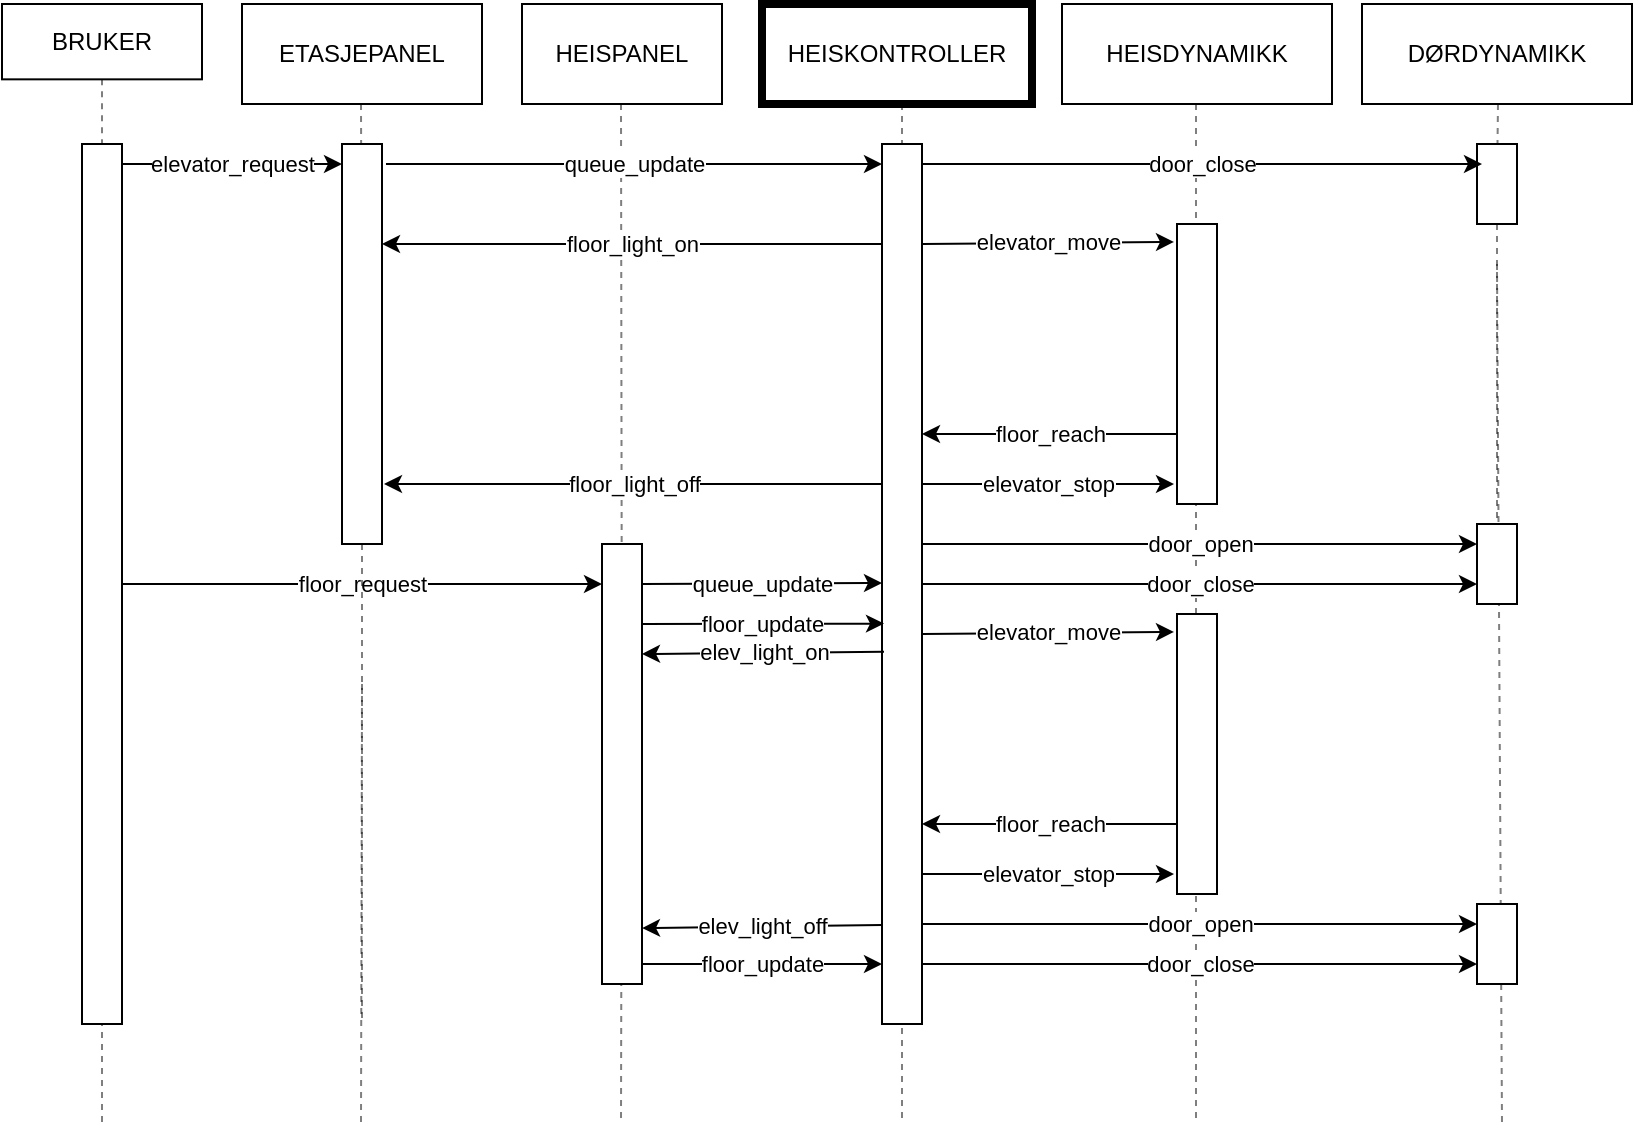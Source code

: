 <mxfile version="23.1.1" type="github" pages="2">
  <diagram id="RdKlt-OUdkusdnMJ_LHf" name="Sekvensdiagram">
    <mxGraphModel dx="1362" dy="766" grid="1" gridSize="10" guides="1" tooltips="1" connect="1" arrows="1" fold="1" page="1" pageScale="1" pageWidth="850" pageHeight="1100" math="0" shadow="0">
      <root>
        <mxCell id="0" />
        <mxCell id="1" parent="0" />
        <mxCell id="h6rUJBm5ATRCFSobhy7C-3" value="HEISPANEL" style="rounded=0;whiteSpace=wrap;html=1;" parent="1" vertex="1">
          <mxGeometry x="280" y="50" width="100" height="50" as="geometry" />
        </mxCell>
        <mxCell id="h6rUJBm5ATRCFSobhy7C-4" value="HEISKONTROLLER" style="rounded=0;whiteSpace=wrap;html=1;strokeWidth=4;" parent="1" vertex="1">
          <mxGeometry x="400" y="50" width="135" height="50" as="geometry" />
        </mxCell>
        <mxCell id="h6rUJBm5ATRCFSobhy7C-5" value="HEISDYNAMIKK" style="rounded=0;whiteSpace=wrap;html=1;" parent="1" vertex="1">
          <mxGeometry x="550" y="50" width="135" height="50" as="geometry" />
        </mxCell>
        <mxCell id="h6rUJBm5ATRCFSobhy7C-7" value="DØRDYNAMIKK" style="rounded=0;whiteSpace=wrap;html=1;" parent="1" vertex="1">
          <mxGeometry x="700" y="50" width="135" height="50" as="geometry" />
        </mxCell>
        <mxCell id="h6rUJBm5ATRCFSobhy7C-9" value="" style="endArrow=none;dashed=1;html=1;rounded=0;exitX=0.5;exitY=1;exitDx=0;exitDy=0;startArrow=none;opacity=50;" parent="1" edge="1">
          <mxGeometry width="50" height="50" relative="1" as="geometry">
            <mxPoint x="330" y="370" as="sourcePoint" />
            <mxPoint x="329.5" y="610" as="targetPoint" />
          </mxGeometry>
        </mxCell>
        <mxCell id="h6rUJBm5ATRCFSobhy7C-10" value="" style="endArrow=none;dashed=1;html=1;rounded=0;opacity=50;" parent="1" edge="1">
          <mxGeometry width="50" height="50" relative="1" as="geometry">
            <mxPoint x="470" y="100" as="sourcePoint" />
            <mxPoint x="470" y="610" as="targetPoint" />
          </mxGeometry>
        </mxCell>
        <mxCell id="h6rUJBm5ATRCFSobhy7C-11" value="" style="endArrow=none;dashed=1;html=1;rounded=0;opacity=50;" parent="1" edge="1">
          <mxGeometry width="50" height="50" relative="1" as="geometry">
            <mxPoint x="617" y="100" as="sourcePoint" />
            <mxPoint x="617" y="610" as="targetPoint" />
          </mxGeometry>
        </mxCell>
        <mxCell id="h6rUJBm5ATRCFSobhy7C-12" value="" style="endArrow=none;dashed=1;html=1;rounded=0;exitX=0.5;exitY=1;exitDx=0;exitDy=0;startArrow=none;opacity=50;" parent="1" edge="1">
          <mxGeometry width="50" height="50" relative="1" as="geometry">
            <mxPoint x="767.5" y="180" as="sourcePoint" />
            <mxPoint x="770" y="610" as="targetPoint" />
          </mxGeometry>
        </mxCell>
        <mxCell id="h6rUJBm5ATRCFSobhy7C-19" value="" style="endArrow=none;dashed=1;html=1;rounded=0;exitX=0.5;exitY=1;exitDx=0;exitDy=0;opacity=50;" parent="1" target="h6rUJBm5ATRCFSobhy7C-18" edge="1">
          <mxGeometry width="50" height="50" relative="1" as="geometry">
            <mxPoint x="329.5" y="100" as="sourcePoint" />
            <mxPoint x="329.5" y="780" as="targetPoint" />
          </mxGeometry>
        </mxCell>
        <mxCell id="h6rUJBm5ATRCFSobhy7C-18" value="" style="rounded=0;whiteSpace=wrap;html=1;" parent="1" vertex="1">
          <mxGeometry x="320" y="320" width="20" height="220" as="geometry" />
        </mxCell>
        <mxCell id="h6rUJBm5ATRCFSobhy7C-21" style="edgeStyle=orthogonalEdgeStyle;rounded=0;orthogonalLoop=1;jettySize=auto;html=1;exitX=0.5;exitY=1;exitDx=0;exitDy=0;" parent="1" source="h6rUJBm5ATRCFSobhy7C-18" target="h6rUJBm5ATRCFSobhy7C-18" edge="1">
          <mxGeometry relative="1" as="geometry" />
        </mxCell>
        <mxCell id="h6rUJBm5ATRCFSobhy7C-26" value="ETASJEPANEL" style="rounded=0;whiteSpace=wrap;html=1;" parent="1" vertex="1">
          <mxGeometry x="140" y="50" width="120" height="50" as="geometry" />
        </mxCell>
        <mxCell id="h6rUJBm5ATRCFSobhy7C-27" value="" style="endArrow=none;dashed=1;html=1;rounded=0;exitX=0.5;exitY=1;exitDx=0;exitDy=0;startArrow=none;opacity=50;" parent="1" edge="1">
          <mxGeometry width="50" height="50" relative="1" as="geometry">
            <mxPoint x="200" y="390" as="sourcePoint" />
            <mxPoint x="199.5" y="610" as="targetPoint" />
          </mxGeometry>
        </mxCell>
        <mxCell id="h6rUJBm5ATRCFSobhy7C-28" value="" style="endArrow=none;dashed=1;html=1;rounded=0;exitX=0.5;exitY=1;exitDx=0;exitDy=0;opacity=50;" parent="1" edge="1">
          <mxGeometry width="50" height="50" relative="1" as="geometry">
            <mxPoint x="199.5" y="100" as="sourcePoint" />
            <mxPoint x="199.569" y="120" as="targetPoint" />
          </mxGeometry>
        </mxCell>
        <mxCell id="h6rUJBm5ATRCFSobhy7C-30" style="edgeStyle=orthogonalEdgeStyle;rounded=0;orthogonalLoop=1;jettySize=auto;html=1;exitX=0.5;exitY=1;exitDx=0;exitDy=0;" parent="1" edge="1">
          <mxGeometry relative="1" as="geometry">
            <mxPoint x="200" y="370" as="sourcePoint" />
            <mxPoint x="200" y="370" as="targetPoint" />
          </mxGeometry>
        </mxCell>
        <mxCell id="h6rUJBm5ATRCFSobhy7C-33" value="floor_light_on" style="endArrow=classic;html=1;rounded=0;exitX=-0.15;exitY=0.2;exitDx=0;exitDy=0;exitPerimeter=0;entryX=1;entryY=0.25;entryDx=0;entryDy=0;" parent="1" edge="1" target="h6rUJBm5ATRCFSobhy7C-59">
          <mxGeometry width="50" height="50" relative="1" as="geometry">
            <mxPoint x="460" y="170" as="sourcePoint" />
            <mxPoint x="353" y="170" as="targetPoint" />
          </mxGeometry>
        </mxCell>
        <mxCell id="h6rUJBm5ATRCFSobhy7C-34" value="queue_update" style="edgeStyle=none;orthogonalLoop=1;jettySize=auto;html=1;rounded=0;exitX=1.1;exitY=0.04;exitDx=0;exitDy=0;exitPerimeter=0;" parent="1" edge="1">
          <mxGeometry width="100" relative="1" as="geometry">
            <mxPoint x="212" y="130" as="sourcePoint" />
            <mxPoint x="460" y="130" as="targetPoint" />
            <Array as="points" />
          </mxGeometry>
        </mxCell>
        <mxCell id="h6rUJBm5ATRCFSobhy7C-35" value="" style="rounded=0;whiteSpace=wrap;html=1;" parent="1" vertex="1">
          <mxGeometry x="460" y="120" width="20" height="440" as="geometry" />
        </mxCell>
        <mxCell id="h6rUJBm5ATRCFSobhy7C-39" value="" style="endArrow=none;dashed=1;html=1;rounded=0;opacity=50;" parent="1" target="h6rUJBm5ATRCFSobhy7C-38" edge="1">
          <mxGeometry width="50" height="50" relative="1" as="geometry">
            <mxPoint x="768" y="100" as="sourcePoint" />
            <mxPoint x="770" y="780" as="targetPoint" />
          </mxGeometry>
        </mxCell>
        <mxCell id="h6rUJBm5ATRCFSobhy7C-38" value="" style="rounded=0;whiteSpace=wrap;html=1;" parent="1" vertex="1">
          <mxGeometry x="757.5" y="120" width="20" height="40" as="geometry" />
        </mxCell>
        <mxCell id="h6rUJBm5ATRCFSobhy7C-44" value="&lt;div&gt;elevator_move&lt;/div&gt;" style="endArrow=classic;html=1;rounded=0;entryX=-0.075;entryY=0.064;entryDx=0;entryDy=0;entryPerimeter=0;" parent="1" target="h6rUJBm5ATRCFSobhy7C-53" edge="1">
          <mxGeometry relative="1" as="geometry">
            <mxPoint x="480" y="170" as="sourcePoint" />
            <mxPoint x="550" y="170" as="targetPoint" />
          </mxGeometry>
        </mxCell>
        <mxCell id="h6rUJBm5ATRCFSobhy7C-49" value="door_close" style="endArrow=classic;html=1;rounded=0;" parent="1" edge="1">
          <mxGeometry relative="1" as="geometry">
            <mxPoint x="480" y="130" as="sourcePoint" />
            <mxPoint x="760" y="130" as="targetPoint" />
          </mxGeometry>
        </mxCell>
        <mxCell id="h6rUJBm5ATRCFSobhy7C-50" value="elevator_stop" style="edgeStyle=none;orthogonalLoop=1;jettySize=auto;html=1;rounded=0;entryX=-0.075;entryY=0.929;entryDx=0;entryDy=0;entryPerimeter=0;" parent="1" target="h6rUJBm5ATRCFSobhy7C-53" edge="1">
          <mxGeometry width="100" relative="1" as="geometry">
            <mxPoint x="480" y="290" as="sourcePoint" />
            <mxPoint x="600" y="290" as="targetPoint" />
            <Array as="points" />
          </mxGeometry>
        </mxCell>
        <mxCell id="h6rUJBm5ATRCFSobhy7C-51" value="door_open" style="edgeStyle=none;orthogonalLoop=1;jettySize=auto;html=1;rounded=0;entryX=0;entryY=0.25;entryDx=0;entryDy=0;" parent="1" target="h6rUJBm5ATRCFSobhy7C-57" edge="1">
          <mxGeometry width="100" relative="1" as="geometry">
            <mxPoint x="480" y="320" as="sourcePoint" />
            <mxPoint x="750" y="320" as="targetPoint" />
            <Array as="points" />
          </mxGeometry>
        </mxCell>
        <mxCell id="h6rUJBm5ATRCFSobhy7C-52" value="door_close" style="edgeStyle=none;orthogonalLoop=1;jettySize=auto;html=1;rounded=0;entryX=0;entryY=0.75;entryDx=0;entryDy=0;" parent="1" target="h6rUJBm5ATRCFSobhy7C-57" edge="1">
          <mxGeometry width="100" relative="1" as="geometry">
            <mxPoint x="480" y="340" as="sourcePoint" />
            <mxPoint x="750" y="340" as="targetPoint" />
            <Array as="points" />
          </mxGeometry>
        </mxCell>
        <mxCell id="h6rUJBm5ATRCFSobhy7C-53" value="" style="rounded=0;whiteSpace=wrap;html=1;" parent="1" vertex="1">
          <mxGeometry x="607.5" y="160" width="20" height="140" as="geometry" />
        </mxCell>
        <mxCell id="h6rUJBm5ATRCFSobhy7C-54" value="floor_reach" style="endArrow=classic;html=1;rounded=0;exitX=0;exitY=0.75;exitDx=0;exitDy=0;" parent="1" source="h6rUJBm5ATRCFSobhy7C-53" edge="1">
          <mxGeometry width="50" height="50" relative="1" as="geometry">
            <mxPoint x="410" y="430" as="sourcePoint" />
            <mxPoint x="480" y="265" as="targetPoint" />
            <Array as="points">
              <mxPoint x="520" y="265" />
            </Array>
          </mxGeometry>
        </mxCell>
        <mxCell id="h6rUJBm5ATRCFSobhy7C-58" value="" style="endArrow=none;dashed=1;html=1;rounded=0;exitX=0.5;exitY=1;exitDx=0;exitDy=0;startArrow=none;opacity=50;" parent="1" source="h6rUJBm5ATRCFSobhy7C-38" target="h6rUJBm5ATRCFSobhy7C-57" edge="1">
          <mxGeometry width="50" height="50" relative="1" as="geometry">
            <mxPoint x="768" y="160" as="sourcePoint" />
            <mxPoint x="770" y="780" as="targetPoint" />
          </mxGeometry>
        </mxCell>
        <mxCell id="h6rUJBm5ATRCFSobhy7C-57" value="" style="rounded=0;whiteSpace=wrap;html=1;" parent="1" vertex="1">
          <mxGeometry x="757.5" y="310" width="20" height="40" as="geometry" />
        </mxCell>
        <mxCell id="h6rUJBm5ATRCFSobhy7C-59" value="" style="rounded=0;whiteSpace=wrap;html=1;" parent="1" vertex="1">
          <mxGeometry x="190" y="120" width="20" height="200" as="geometry" />
        </mxCell>
        <mxCell id="h6rUJBm5ATRCFSobhy7C-60" value="floor_request" style="edgeStyle=none;orthogonalLoop=1;jettySize=auto;html=1;rounded=0;exitX=1.1;exitY=0.04;exitDx=0;exitDy=0;exitPerimeter=0;" parent="1" edge="1">
          <mxGeometry width="100" relative="1" as="geometry">
            <mxPoint x="80" y="340" as="sourcePoint" />
            <mxPoint x="320" y="340" as="targetPoint" />
            <Array as="points" />
          </mxGeometry>
        </mxCell>
        <mxCell id="h6rUJBm5ATRCFSobhy7C-62" value="elev_light_on" style="edgeStyle=none;orthogonalLoop=1;jettySize=auto;html=1;rounded=0;exitX=0.05;exitY=0.577;exitDx=0;exitDy=0;exitPerimeter=0;" parent="1" edge="1" source="h6rUJBm5ATRCFSobhy7C-35">
          <mxGeometry width="100" relative="1" as="geometry">
            <mxPoint x="460" y="370.5" as="sourcePoint" />
            <mxPoint x="340" y="375" as="targetPoint" />
            <Array as="points" />
          </mxGeometry>
        </mxCell>
        <mxCell id="h6rUJBm5ATRCFSobhy7C-64" value="floor_light_off" style="endArrow=classic;html=1;rounded=0;exitX=-0.15;exitY=0.2;exitDx=0;exitDy=0;exitPerimeter=0;entryX=1.05;entryY=0.85;entryDx=0;entryDy=0;entryPerimeter=0;" parent="1" edge="1" target="h6rUJBm5ATRCFSobhy7C-59">
          <mxGeometry width="50" height="50" relative="1" as="geometry">
            <mxPoint x="460" y="290" as="sourcePoint" />
            <mxPoint x="353" y="290" as="targetPoint" />
          </mxGeometry>
        </mxCell>
        <mxCell id="h6rUJBm5ATRCFSobhy7C-65" value="&lt;div&gt;elev_light_off&lt;/div&gt;" style="edgeStyle=none;orthogonalLoop=1;jettySize=auto;html=1;rounded=0;entryX=1;entryY=0.873;entryDx=0;entryDy=0;entryPerimeter=0;" parent="1" edge="1" target="h6rUJBm5ATRCFSobhy7C-18">
          <mxGeometry width="100" relative="1" as="geometry">
            <mxPoint x="460" y="510.5" as="sourcePoint" />
            <mxPoint x="220" y="510" as="targetPoint" />
            <Array as="points" />
          </mxGeometry>
        </mxCell>
        <mxCell id="h6rUJBm5ATRCFSobhy7C-70" value="&lt;div&gt;elevator_move&lt;/div&gt;" style="endArrow=classic;html=1;rounded=0;entryX=-0.075;entryY=0.064;entryDx=0;entryDy=0;entryPerimeter=0;" parent="1" target="h6rUJBm5ATRCFSobhy7C-72" edge="1">
          <mxGeometry relative="1" as="geometry">
            <mxPoint x="480" y="365" as="sourcePoint" />
            <mxPoint x="550" y="365" as="targetPoint" />
          </mxGeometry>
        </mxCell>
        <mxCell id="h6rUJBm5ATRCFSobhy7C-71" value="elevator_stop" style="edgeStyle=none;orthogonalLoop=1;jettySize=auto;html=1;rounded=0;entryX=-0.075;entryY=0.929;entryDx=0;entryDy=0;entryPerimeter=0;" parent="1" target="h6rUJBm5ATRCFSobhy7C-72" edge="1">
          <mxGeometry width="100" relative="1" as="geometry">
            <mxPoint x="480" y="485" as="sourcePoint" />
            <mxPoint x="600" y="485" as="targetPoint" />
            <Array as="points" />
          </mxGeometry>
        </mxCell>
        <mxCell id="h6rUJBm5ATRCFSobhy7C-72" value="" style="rounded=0;whiteSpace=wrap;html=1;" parent="1" vertex="1">
          <mxGeometry x="607.5" y="355" width="20" height="140" as="geometry" />
        </mxCell>
        <mxCell id="h6rUJBm5ATRCFSobhy7C-73" value="floor_reach" style="endArrow=classic;html=1;rounded=0;exitX=0;exitY=0.75;exitDx=0;exitDy=0;" parent="1" source="h6rUJBm5ATRCFSobhy7C-72" edge="1">
          <mxGeometry width="50" height="50" relative="1" as="geometry">
            <mxPoint x="410" y="625" as="sourcePoint" />
            <mxPoint x="480" y="460" as="targetPoint" />
            <Array as="points">
              <mxPoint x="520" y="460" />
            </Array>
          </mxGeometry>
        </mxCell>
        <mxCell id="h6rUJBm5ATRCFSobhy7C-75" value="door_open" style="edgeStyle=none;orthogonalLoop=1;jettySize=auto;html=1;rounded=0;entryX=0;entryY=0.25;entryDx=0;entryDy=0;" parent="1" target="h6rUJBm5ATRCFSobhy7C-77" edge="1">
          <mxGeometry width="100" relative="1" as="geometry">
            <mxPoint x="480" y="510" as="sourcePoint" />
            <mxPoint x="750" y="510" as="targetPoint" />
            <Array as="points" />
          </mxGeometry>
        </mxCell>
        <mxCell id="h6rUJBm5ATRCFSobhy7C-76" value="door_close" style="edgeStyle=none;orthogonalLoop=1;jettySize=auto;html=1;rounded=0;entryX=0;entryY=0.75;entryDx=0;entryDy=0;" parent="1" target="h6rUJBm5ATRCFSobhy7C-77" edge="1">
          <mxGeometry width="100" relative="1" as="geometry">
            <mxPoint x="480" y="530" as="sourcePoint" />
            <mxPoint x="750" y="530" as="targetPoint" />
            <Array as="points" />
          </mxGeometry>
        </mxCell>
        <mxCell id="h6rUJBm5ATRCFSobhy7C-77" value="" style="rounded=0;whiteSpace=wrap;html=1;" parent="1" vertex="1">
          <mxGeometry x="757.5" y="500" width="20" height="40" as="geometry" />
        </mxCell>
        <mxCell id="h6rUJBm5ATRCFSobhy7C-78" value="floor_update" style="edgeStyle=none;orthogonalLoop=1;jettySize=auto;html=1;rounded=0;exitX=1;exitY=0.182;exitDx=0;exitDy=0;exitPerimeter=0;entryX=0.05;entryY=0.545;entryDx=0;entryDy=0;entryPerimeter=0;" parent="1" edge="1" target="h6rUJBm5ATRCFSobhy7C-35" source="h6rUJBm5ATRCFSobhy7C-18">
          <mxGeometry width="100" relative="1" as="geometry">
            <mxPoint x="340" y="340" as="sourcePoint" />
            <mxPoint x="460" y="340" as="targetPoint" />
            <Array as="points" />
          </mxGeometry>
        </mxCell>
        <mxCell id="h6rUJBm5ATRCFSobhy7C-1" value="BRUKER" style="rounded=0;whiteSpace=wrap;html=1;" parent="1" vertex="1">
          <mxGeometry x="20" y="50" width="100" height="37.671" as="geometry" />
        </mxCell>
        <mxCell id="h6rUJBm5ATRCFSobhy7C-8" value="" style="endArrow=none;dashed=1;html=1;rounded=0;exitX=0.5;exitY=1;exitDx=0;exitDy=0;startArrow=none;opacity=50;" parent="1" edge="1">
          <mxGeometry width="50" height="50" relative="1" as="geometry">
            <mxPoint x="70" y="390" as="sourcePoint" />
            <mxPoint x="70" y="610" as="targetPoint" />
          </mxGeometry>
        </mxCell>
        <mxCell id="h6rUJBm5ATRCFSobhy7C-14" value="" style="endArrow=none;dashed=1;html=1;rounded=0;exitX=0.5;exitY=1;exitDx=0;exitDy=0;opacity=50;" parent="1" source="h6rUJBm5ATRCFSobhy7C-1" target="h6rUJBm5ATRCFSobhy7C-13" edge="1">
          <mxGeometry width="50" height="50" relative="1" as="geometry">
            <mxPoint x="70" y="87.671" as="sourcePoint" />
            <mxPoint x="70" y="600" as="targetPoint" />
          </mxGeometry>
        </mxCell>
        <mxCell id="h6rUJBm5ATRCFSobhy7C-13" value="" style="rounded=0;whiteSpace=wrap;html=1;" parent="1" vertex="1">
          <mxGeometry x="60" y="120" width="20" height="440" as="geometry" />
        </mxCell>
        <mxCell id="h6rUJBm5ATRCFSobhy7C-31" value="elevator_request" style="edgeStyle=none;orthogonalLoop=1;jettySize=auto;html=1;rounded=0;" parent="1" edge="1">
          <mxGeometry width="100" relative="1" as="geometry">
            <mxPoint x="80" y="130.004" as="sourcePoint" />
            <mxPoint x="190" y="130.004" as="targetPoint" />
            <Array as="points" />
          </mxGeometry>
        </mxCell>
        <mxCell id="DgT3QlysMbPprc1NdVqg-2" style="edgeStyle=orthogonalEdgeStyle;rounded=0;orthogonalLoop=1;jettySize=auto;html=1;exitX=0.5;exitY=1;exitDx=0;exitDy=0;" edge="1" parent="1" source="h6rUJBm5ATRCFSobhy7C-13" target="h6rUJBm5ATRCFSobhy7C-13">
          <mxGeometry relative="1" as="geometry" />
        </mxCell>
        <mxCell id="DgT3QlysMbPprc1NdVqg-4" value="queue_update" style="edgeStyle=none;orthogonalLoop=1;jettySize=auto;html=1;rounded=0;" edge="1" parent="1">
          <mxGeometry width="100" relative="1" as="geometry">
            <mxPoint x="340" y="340" as="sourcePoint" />
            <mxPoint x="460" y="339.5" as="targetPoint" />
            <Array as="points" />
          </mxGeometry>
        </mxCell>
        <mxCell id="DgT3QlysMbPprc1NdVqg-6" value="" style="endArrow=none;dashed=1;html=1;rounded=0;exitX=0.5;exitY=1;exitDx=0;exitDy=0;startArrow=none;opacity=50;" edge="1" parent="1" source="h6rUJBm5ATRCFSobhy7C-59">
          <mxGeometry width="50" height="50" relative="1" as="geometry">
            <mxPoint x="200" y="320" as="sourcePoint" />
            <mxPoint x="200" y="560" as="targetPoint" />
          </mxGeometry>
        </mxCell>
        <mxCell id="DgT3QlysMbPprc1NdVqg-8" value="floor_update" style="edgeStyle=none;orthogonalLoop=1;jettySize=auto;html=1;rounded=0;exitX=1.1;exitY=0.04;exitDx=0;exitDy=0;exitPerimeter=0;" edge="1" parent="1">
          <mxGeometry width="100" relative="1" as="geometry">
            <mxPoint x="340" y="530" as="sourcePoint" />
            <mxPoint x="460" y="530" as="targetPoint" />
            <Array as="points" />
          </mxGeometry>
        </mxCell>
      </root>
    </mxGraphModel>
  </diagram>
  <diagram id="Q5Wxx10o3nDraJJ5WT4P" name="Klassediagram">
    <mxGraphModel dx="1362" dy="766" grid="1" gridSize="10" guides="1" tooltips="1" connect="1" arrows="1" fold="1" page="1" pageScale="1" pageWidth="850" pageHeight="1100" math="0" shadow="0">
      <root>
        <mxCell id="0" />
        <mxCell id="1" parent="0" />
        <mxCell id="TbiB_fDBfIH7Ke6Y8VpF-1" value="&lt;div&gt;&lt;b&gt;&lt;br&gt;&lt;/b&gt;&lt;/div&gt;&lt;div&gt;&lt;b&gt;Heiskontroller&lt;/b&gt;&lt;/div&gt;" style="swimlane;fontStyle=0;align=center;verticalAlign=top;childLayout=stackLayout;horizontal=1;startSize=55;horizontalStack=0;resizeParent=1;resizeParentMax=0;resizeLast=0;collapsible=0;marginBottom=0;html=1;whiteSpace=wrap;" vertex="1" parent="1">
          <mxGeometry x="160" y="100" width="140" height="143" as="geometry" />
        </mxCell>
        <mxCell id="TbiB_fDBfIH7Ke6Y8VpF-2" value="attributes" style="text;html=1;strokeColor=none;fillColor=none;align=center;verticalAlign=middle;spacingLeft=4;spacingRight=4;overflow=hidden;rotatable=0;points=[[0,0.5],[1,0.5]];portConstraint=eastwest;whiteSpace=wrap;" vertex="1" parent="TbiB_fDBfIH7Ke6Y8VpF-1">
          <mxGeometry y="55" width="140" height="20" as="geometry" />
        </mxCell>
        <mxCell id="TbiB_fDBfIH7Ke6Y8VpF-3" value="attribute1" style="text;html=1;strokeColor=none;fillColor=none;align=left;verticalAlign=middle;spacingLeft=4;spacingRight=4;overflow=hidden;rotatable=0;points=[[0,0.5],[1,0.5]];portConstraint=eastwest;whiteSpace=wrap;" vertex="1" parent="TbiB_fDBfIH7Ke6Y8VpF-1">
          <mxGeometry y="75" width="140" height="20" as="geometry" />
        </mxCell>
        <mxCell id="TbiB_fDBfIH7Ke6Y8VpF-6" value="" style="line;strokeWidth=1;fillColor=none;align=left;verticalAlign=middle;spacingTop=-1;spacingLeft=3;spacingRight=3;rotatable=0;labelPosition=right;points=[];portConstraint=eastwest;" vertex="1" parent="TbiB_fDBfIH7Ke6Y8VpF-1">
          <mxGeometry y="95" width="140" height="8" as="geometry" />
        </mxCell>
        <mxCell id="TbiB_fDBfIH7Ke6Y8VpF-7" value="funksjoner" style="text;html=1;strokeColor=none;fillColor=none;align=center;verticalAlign=middle;spacingLeft=4;spacingRight=4;overflow=hidden;rotatable=0;points=[[0,0.5],[1,0.5]];portConstraint=eastwest;whiteSpace=wrap;" vertex="1" parent="TbiB_fDBfIH7Ke6Y8VpF-1">
          <mxGeometry y="103" width="140" height="20" as="geometry" />
        </mxCell>
        <mxCell id="TbiB_fDBfIH7Ke6Y8VpF-8" value="&lt;div&gt;void door_close()&lt;/div&gt;&lt;div&gt;&lt;br&gt;&lt;/div&gt;" style="text;html=1;strokeColor=none;fillColor=none;align=left;verticalAlign=middle;spacingLeft=4;spacingRight=4;overflow=hidden;rotatable=0;points=[[0,0.5],[1,0.5]];portConstraint=eastwest;whiteSpace=wrap;" vertex="1" parent="TbiB_fDBfIH7Ke6Y8VpF-1">
          <mxGeometry y="123" width="140" height="20" as="geometry" />
        </mxCell>
        <mxCell id="vYsI3eO_H-T6MCM5xVuX-1" value="&lt;div&gt;&lt;b&gt;&lt;br&gt;&lt;/b&gt;&lt;/div&gt;&lt;div&gt;&lt;b&gt;Heispanel&lt;/b&gt;&lt;/div&gt;" style="swimlane;fontStyle=0;align=center;verticalAlign=top;childLayout=stackLayout;horizontal=1;startSize=55;horizontalStack=0;resizeParent=1;resizeParentMax=0;resizeLast=0;collapsible=0;marginBottom=0;html=1;whiteSpace=wrap;" vertex="1" parent="1">
          <mxGeometry x="400" y="60" width="140" height="300" as="geometry" />
        </mxCell>
        <mxCell id="vYsI3eO_H-T6MCM5xVuX-2" value="attributes" style="text;html=1;strokeColor=none;fillColor=none;align=center;verticalAlign=middle;spacingLeft=4;spacingRight=4;overflow=hidden;rotatable=0;points=[[0,0.5],[1,0.5]];portConstraint=eastwest;whiteSpace=wrap;" vertex="1" parent="vYsI3eO_H-T6MCM5xVuX-1">
          <mxGeometry y="55" width="140" height="20" as="geometry" />
        </mxCell>
        <mxCell id="vYsI3eO_H-T6MCM5xVuX-3" value="&lt;div&gt;elev_light_1: bool&lt;br&gt;&lt;/div&gt;&lt;div&gt;elev_light_2: bool&lt;br&gt;&lt;/div&gt;&lt;div&gt;elev_light_3: bool&lt;br&gt;&lt;/div&gt;&lt;div&gt;elev_light_4: bool&lt;/div&gt;&lt;div&gt;elev_btn_1: bool&lt;br&gt;&lt;/div&gt;&lt;div&gt;elev_btn_2: bool&lt;br&gt;&lt;/div&gt;&lt;div&gt;elev_btn_3: bool&lt;br&gt;&lt;/div&gt;&lt;div&gt;elev_btn_4: bool&lt;br&gt;&lt;/div&gt;" style="text;html=1;strokeColor=none;fillColor=none;align=left;verticalAlign=middle;spacingLeft=4;spacingRight=4;overflow=hidden;rotatable=0;points=[[0,0.5],[1,0.5]];portConstraint=eastwest;whiteSpace=wrap;" vertex="1" parent="vYsI3eO_H-T6MCM5xVuX-1">
          <mxGeometry y="75" width="140" height="145" as="geometry" />
        </mxCell>
        <mxCell id="vYsI3eO_H-T6MCM5xVuX-4" value="" style="line;strokeWidth=1;fillColor=none;align=left;verticalAlign=middle;spacingTop=-1;spacingLeft=3;spacingRight=3;rotatable=0;labelPosition=right;points=[];portConstraint=eastwest;" vertex="1" parent="vYsI3eO_H-T6MCM5xVuX-1">
          <mxGeometry y="220" width="140" height="8" as="geometry" />
        </mxCell>
        <mxCell id="vYsI3eO_H-T6MCM5xVuX-5" value="funksjoner" style="text;html=1;strokeColor=none;fillColor=none;align=center;verticalAlign=middle;spacingLeft=4;spacingRight=4;overflow=hidden;rotatable=0;points=[[0,0.5],[1,0.5]];portConstraint=eastwest;whiteSpace=wrap;" vertex="1" parent="vYsI3eO_H-T6MCM5xVuX-1">
          <mxGeometry y="228" width="140" height="20" as="geometry" />
        </mxCell>
        <mxCell id="vYsI3eO_H-T6MCM5xVuX-6" value="&lt;div&gt;void door_close()&lt;/div&gt;&lt;div&gt;&lt;br&gt;&lt;/div&gt;" style="text;html=1;strokeColor=none;fillColor=none;align=left;verticalAlign=middle;spacingLeft=4;spacingRight=4;overflow=hidden;rotatable=0;points=[[0,0.5],[1,0.5]];portConstraint=eastwest;whiteSpace=wrap;" vertex="1" parent="vYsI3eO_H-T6MCM5xVuX-1">
          <mxGeometry y="248" width="140" height="52" as="geometry" />
        </mxCell>
        <mxCell id="vYsI3eO_H-T6MCM5xVuX-7" value="&lt;div&gt;&lt;b&gt;&lt;br&gt;&lt;/b&gt;&lt;/div&gt;&lt;b&gt;Bruker&lt;/b&gt;" style="swimlane;fontStyle=0;align=center;verticalAlign=top;childLayout=stackLayout;horizontal=1;startSize=55;horizontalStack=0;resizeParent=1;resizeParentMax=0;resizeLast=0;collapsible=0;marginBottom=0;html=1;whiteSpace=wrap;" vertex="1" parent="1">
          <mxGeometry x="170" y="290" width="140" height="143" as="geometry" />
        </mxCell>
        <mxCell id="vYsI3eO_H-T6MCM5xVuX-8" value="attributes" style="text;html=1;strokeColor=none;fillColor=none;align=center;verticalAlign=middle;spacingLeft=4;spacingRight=4;overflow=hidden;rotatable=0;points=[[0,0.5],[1,0.5]];portConstraint=eastwest;whiteSpace=wrap;" vertex="1" parent="vYsI3eO_H-T6MCM5xVuX-7">
          <mxGeometry y="55" width="140" height="20" as="geometry" />
        </mxCell>
        <mxCell id="vYsI3eO_H-T6MCM5xVuX-9" value="attribute1" style="text;html=1;strokeColor=none;fillColor=none;align=left;verticalAlign=middle;spacingLeft=4;spacingRight=4;overflow=hidden;rotatable=0;points=[[0,0.5],[1,0.5]];portConstraint=eastwest;whiteSpace=wrap;" vertex="1" parent="vYsI3eO_H-T6MCM5xVuX-7">
          <mxGeometry y="75" width="140" height="20" as="geometry" />
        </mxCell>
        <mxCell id="vYsI3eO_H-T6MCM5xVuX-10" value="" style="line;strokeWidth=1;fillColor=none;align=left;verticalAlign=middle;spacingTop=-1;spacingLeft=3;spacingRight=3;rotatable=0;labelPosition=right;points=[];portConstraint=eastwest;" vertex="1" parent="vYsI3eO_H-T6MCM5xVuX-7">
          <mxGeometry y="95" width="140" height="8" as="geometry" />
        </mxCell>
        <mxCell id="vYsI3eO_H-T6MCM5xVuX-11" value="funksjoner" style="text;html=1;strokeColor=none;fillColor=none;align=center;verticalAlign=middle;spacingLeft=4;spacingRight=4;overflow=hidden;rotatable=0;points=[[0,0.5],[1,0.5]];portConstraint=eastwest;whiteSpace=wrap;" vertex="1" parent="vYsI3eO_H-T6MCM5xVuX-7">
          <mxGeometry y="103" width="140" height="20" as="geometry" />
        </mxCell>
        <mxCell id="vYsI3eO_H-T6MCM5xVuX-12" value="&lt;div&gt;void door_close()&lt;/div&gt;&lt;div&gt;&lt;br&gt;&lt;/div&gt;" style="text;html=1;strokeColor=none;fillColor=none;align=left;verticalAlign=middle;spacingLeft=4;spacingRight=4;overflow=hidden;rotatable=0;points=[[0,0.5],[1,0.5]];portConstraint=eastwest;whiteSpace=wrap;" vertex="1" parent="vYsI3eO_H-T6MCM5xVuX-7">
          <mxGeometry y="123" width="140" height="20" as="geometry" />
        </mxCell>
        <mxCell id="vYsI3eO_H-T6MCM5xVuX-13" value="&lt;div&gt;&lt;b&gt;&lt;br&gt;&lt;/b&gt;&lt;/div&gt;&lt;b&gt;Etasjepanel&lt;/b&gt;" style="swimlane;fontStyle=0;align=center;verticalAlign=top;childLayout=stackLayout;horizontal=1;startSize=55;horizontalStack=0;resizeParent=1;resizeParentMax=0;resizeLast=0;collapsible=0;marginBottom=0;html=1;whiteSpace=wrap;" vertex="1" parent="1">
          <mxGeometry x="425" y="400" width="140" height="143" as="geometry" />
        </mxCell>
        <mxCell id="vYsI3eO_H-T6MCM5xVuX-14" value="attributes" style="text;html=1;strokeColor=none;fillColor=none;align=center;verticalAlign=middle;spacingLeft=4;spacingRight=4;overflow=hidden;rotatable=0;points=[[0,0.5],[1,0.5]];portConstraint=eastwest;whiteSpace=wrap;" vertex="1" parent="vYsI3eO_H-T6MCM5xVuX-13">
          <mxGeometry y="55" width="140" height="20" as="geometry" />
        </mxCell>
        <mxCell id="vYsI3eO_H-T6MCM5xVuX-15" value="attribute1" style="text;html=1;strokeColor=none;fillColor=none;align=left;verticalAlign=middle;spacingLeft=4;spacingRight=4;overflow=hidden;rotatable=0;points=[[0,0.5],[1,0.5]];portConstraint=eastwest;whiteSpace=wrap;" vertex="1" parent="vYsI3eO_H-T6MCM5xVuX-13">
          <mxGeometry y="75" width="140" height="20" as="geometry" />
        </mxCell>
        <mxCell id="vYsI3eO_H-T6MCM5xVuX-16" value="" style="line;strokeWidth=1;fillColor=none;align=left;verticalAlign=middle;spacingTop=-1;spacingLeft=3;spacingRight=3;rotatable=0;labelPosition=right;points=[];portConstraint=eastwest;" vertex="1" parent="vYsI3eO_H-T6MCM5xVuX-13">
          <mxGeometry y="95" width="140" height="8" as="geometry" />
        </mxCell>
        <mxCell id="vYsI3eO_H-T6MCM5xVuX-17" value="funksjoner" style="text;html=1;strokeColor=none;fillColor=none;align=center;verticalAlign=middle;spacingLeft=4;spacingRight=4;overflow=hidden;rotatable=0;points=[[0,0.5],[1,0.5]];portConstraint=eastwest;whiteSpace=wrap;" vertex="1" parent="vYsI3eO_H-T6MCM5xVuX-13">
          <mxGeometry y="103" width="140" height="20" as="geometry" />
        </mxCell>
        <mxCell id="vYsI3eO_H-T6MCM5xVuX-18" value="&lt;div&gt;void door_close()&lt;/div&gt;&lt;div&gt;&lt;br&gt;&lt;/div&gt;" style="text;html=1;strokeColor=none;fillColor=none;align=left;verticalAlign=middle;spacingLeft=4;spacingRight=4;overflow=hidden;rotatable=0;points=[[0,0.5],[1,0.5]];portConstraint=eastwest;whiteSpace=wrap;" vertex="1" parent="vYsI3eO_H-T6MCM5xVuX-13">
          <mxGeometry y="123" width="140" height="20" as="geometry" />
        </mxCell>
        <mxCell id="vYsI3eO_H-T6MCM5xVuX-19" value="&lt;div&gt;&lt;b&gt;&lt;br&gt;&lt;/b&gt;&lt;/div&gt;&lt;div&gt;&lt;b&gt;Heisdynamikk&lt;br&gt;&lt;/b&gt;&lt;/div&gt;" style="swimlane;fontStyle=0;align=center;verticalAlign=top;childLayout=stackLayout;horizontal=1;startSize=55;horizontalStack=0;resizeParent=1;resizeParentMax=0;resizeLast=0;collapsible=0;marginBottom=0;html=1;whiteSpace=wrap;" vertex="1" parent="1">
          <mxGeometry x="190" y="490" width="140" height="143" as="geometry" />
        </mxCell>
        <mxCell id="vYsI3eO_H-T6MCM5xVuX-20" value="attributes" style="text;html=1;strokeColor=none;fillColor=none;align=center;verticalAlign=middle;spacingLeft=4;spacingRight=4;overflow=hidden;rotatable=0;points=[[0,0.5],[1,0.5]];portConstraint=eastwest;whiteSpace=wrap;" vertex="1" parent="vYsI3eO_H-T6MCM5xVuX-19">
          <mxGeometry y="55" width="140" height="20" as="geometry" />
        </mxCell>
        <mxCell id="vYsI3eO_H-T6MCM5xVuX-21" value="attribute1" style="text;html=1;strokeColor=none;fillColor=none;align=left;verticalAlign=middle;spacingLeft=4;spacingRight=4;overflow=hidden;rotatable=0;points=[[0,0.5],[1,0.5]];portConstraint=eastwest;whiteSpace=wrap;" vertex="1" parent="vYsI3eO_H-T6MCM5xVuX-19">
          <mxGeometry y="75" width="140" height="20" as="geometry" />
        </mxCell>
        <mxCell id="vYsI3eO_H-T6MCM5xVuX-22" value="" style="line;strokeWidth=1;fillColor=none;align=left;verticalAlign=middle;spacingTop=-1;spacingLeft=3;spacingRight=3;rotatable=0;labelPosition=right;points=[];portConstraint=eastwest;" vertex="1" parent="vYsI3eO_H-T6MCM5xVuX-19">
          <mxGeometry y="95" width="140" height="8" as="geometry" />
        </mxCell>
        <mxCell id="vYsI3eO_H-T6MCM5xVuX-23" value="funksjoner" style="text;html=1;strokeColor=none;fillColor=none;align=center;verticalAlign=middle;spacingLeft=4;spacingRight=4;overflow=hidden;rotatable=0;points=[[0,0.5],[1,0.5]];portConstraint=eastwest;whiteSpace=wrap;" vertex="1" parent="vYsI3eO_H-T6MCM5xVuX-19">
          <mxGeometry y="103" width="140" height="20" as="geometry" />
        </mxCell>
        <mxCell id="vYsI3eO_H-T6MCM5xVuX-24" value="&lt;div&gt;void door_close()&lt;/div&gt;&lt;div&gt;&lt;br&gt;&lt;/div&gt;" style="text;html=1;strokeColor=none;fillColor=none;align=left;verticalAlign=middle;spacingLeft=4;spacingRight=4;overflow=hidden;rotatable=0;points=[[0,0.5],[1,0.5]];portConstraint=eastwest;whiteSpace=wrap;" vertex="1" parent="vYsI3eO_H-T6MCM5xVuX-19">
          <mxGeometry y="123" width="140" height="20" as="geometry" />
        </mxCell>
        <mxCell id="vYsI3eO_H-T6MCM5xVuX-25" value="&lt;div&gt;&lt;b&gt;&lt;br&gt;&lt;/b&gt;&lt;/div&gt;&lt;div&gt;&lt;b&gt;Dørdynamikk&lt;/b&gt;&lt;/div&gt;" style="swimlane;fontStyle=0;align=center;verticalAlign=top;childLayout=stackLayout;horizontal=1;startSize=55;horizontalStack=0;resizeParent=1;resizeParentMax=0;resizeLast=0;collapsible=0;marginBottom=0;html=1;whiteSpace=wrap;" vertex="1" parent="1">
          <mxGeometry x="640" y="170" width="140" height="143" as="geometry" />
        </mxCell>
        <mxCell id="vYsI3eO_H-T6MCM5xVuX-26" value="attributes" style="text;html=1;strokeColor=none;fillColor=none;align=center;verticalAlign=middle;spacingLeft=4;spacingRight=4;overflow=hidden;rotatable=0;points=[[0,0.5],[1,0.5]];portConstraint=eastwest;whiteSpace=wrap;" vertex="1" parent="vYsI3eO_H-T6MCM5xVuX-25">
          <mxGeometry y="55" width="140" height="20" as="geometry" />
        </mxCell>
        <mxCell id="vYsI3eO_H-T6MCM5xVuX-27" value="attribute1" style="text;html=1;strokeColor=none;fillColor=none;align=left;verticalAlign=middle;spacingLeft=4;spacingRight=4;overflow=hidden;rotatable=0;points=[[0,0.5],[1,0.5]];portConstraint=eastwest;whiteSpace=wrap;" vertex="1" parent="vYsI3eO_H-T6MCM5xVuX-25">
          <mxGeometry y="75" width="140" height="20" as="geometry" />
        </mxCell>
        <mxCell id="vYsI3eO_H-T6MCM5xVuX-28" value="" style="line;strokeWidth=1;fillColor=none;align=left;verticalAlign=middle;spacingTop=-1;spacingLeft=3;spacingRight=3;rotatable=0;labelPosition=right;points=[];portConstraint=eastwest;" vertex="1" parent="vYsI3eO_H-T6MCM5xVuX-25">
          <mxGeometry y="95" width="140" height="8" as="geometry" />
        </mxCell>
        <mxCell id="vYsI3eO_H-T6MCM5xVuX-29" value="funksjoner" style="text;html=1;strokeColor=none;fillColor=none;align=center;verticalAlign=middle;spacingLeft=4;spacingRight=4;overflow=hidden;rotatable=0;points=[[0,0.5],[1,0.5]];portConstraint=eastwest;whiteSpace=wrap;" vertex="1" parent="vYsI3eO_H-T6MCM5xVuX-25">
          <mxGeometry y="103" width="140" height="20" as="geometry" />
        </mxCell>
        <mxCell id="vYsI3eO_H-T6MCM5xVuX-30" value="&lt;div&gt;void door_close()&lt;/div&gt;&lt;div&gt;&lt;br&gt;&lt;/div&gt;" style="text;html=1;strokeColor=none;fillColor=none;align=left;verticalAlign=middle;spacingLeft=4;spacingRight=4;overflow=hidden;rotatable=0;points=[[0,0.5],[1,0.5]];portConstraint=eastwest;whiteSpace=wrap;" vertex="1" parent="vYsI3eO_H-T6MCM5xVuX-25">
          <mxGeometry y="123" width="140" height="20" as="geometry" />
        </mxCell>
      </root>
    </mxGraphModel>
  </diagram>
</mxfile>
